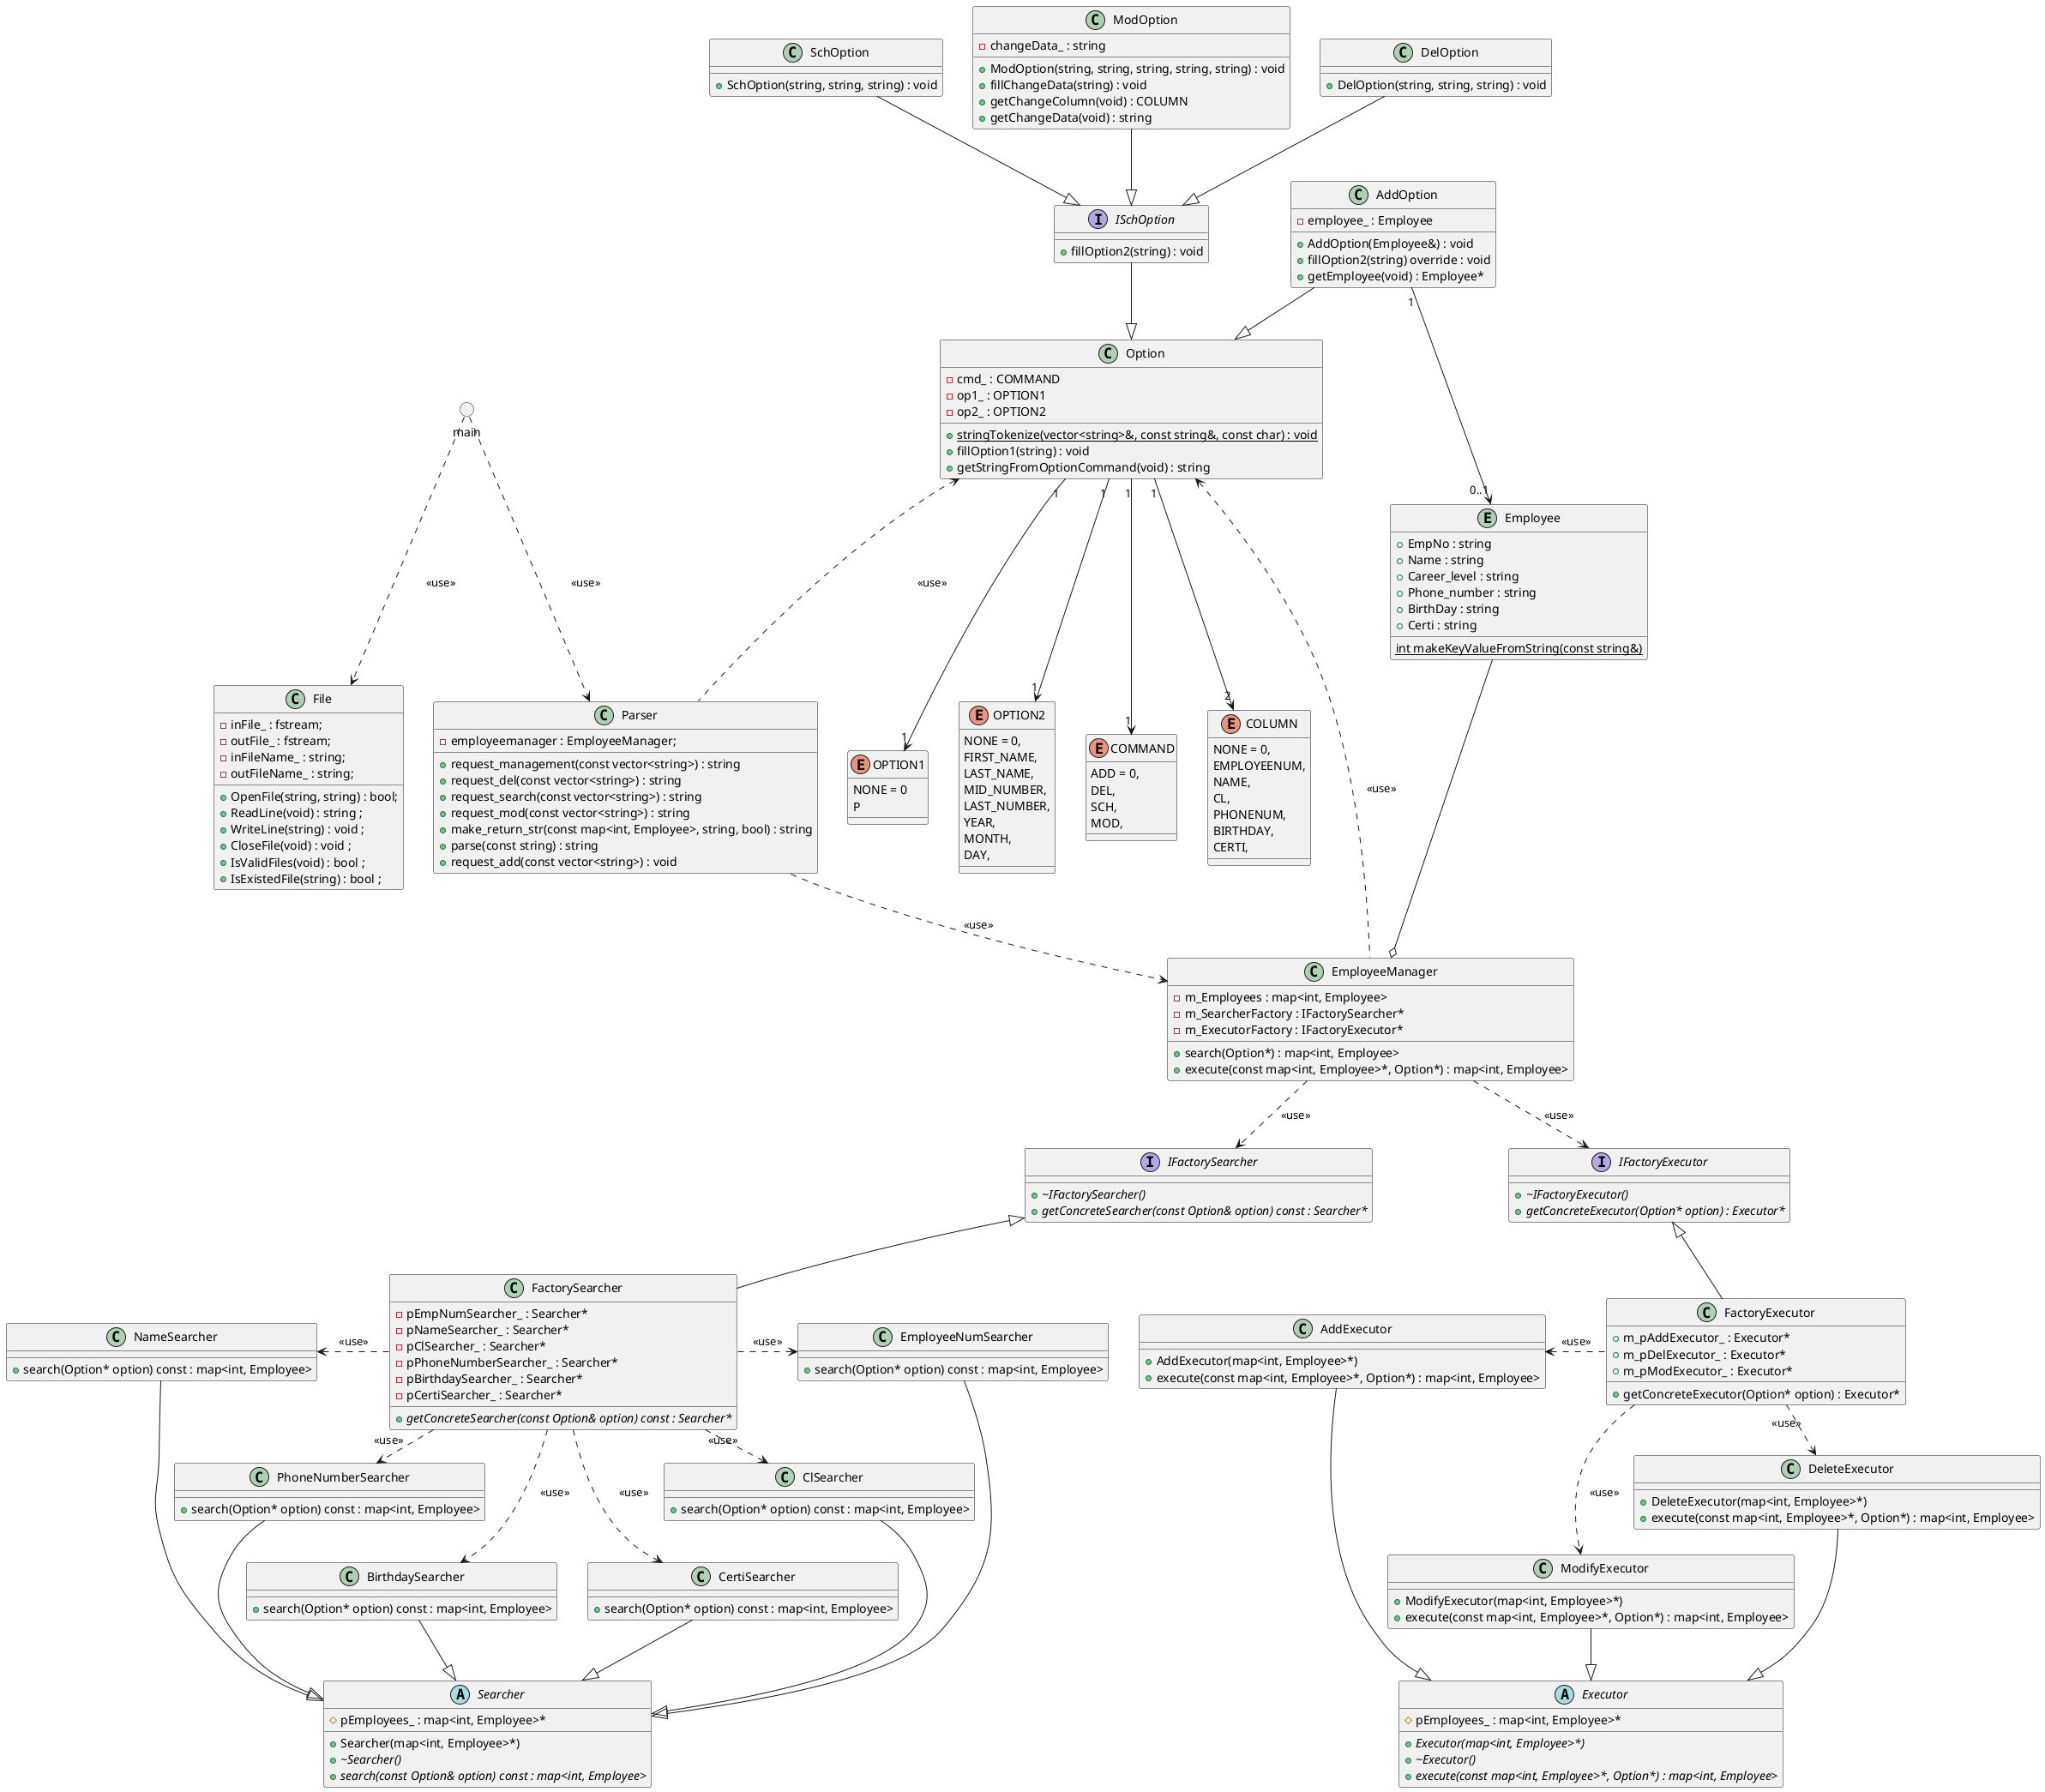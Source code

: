 @startuml
circle main

class File {
-inFile_ : fstream;
-outFile_ : fstream;
-inFileName_ : string;
-outFileName_ : string;
+OpenFile(string, string) : bool;
+ReadLine(void) : string ;
+WriteLine(string) : void ; 
+CloseFile(void) : void ;
+IsValidFiles(void) : bool ;
+IsExistedFile(string) : bool ;
}

class Parser {
-employeemanager : EmployeeManager;
+request_management(const vector<string>) : string
+request_del(const vector<string>) : string
+request_search(const vector<string>) : string
+request_mod(const vector<string>) : string
+make_return_str(const map<int, Employee>, string, bool) : string
+parse(const string) : string
+request_add(const vector<string>) : void
}

class EmployeeManager {
-m_Employees : map<int, Employee>
-m_SearcherFactory : IFactorySearcher*
-m_ExecutorFactory : IFactoryExecutor*
+search(Option*) : map<int, Employee>
+execute(const map<int, Employee>*, Option*) : map<int, Employee>
}

entity Employee {
+EmpNo : string
+Name : string
+Career_level : string
+Phone_number : string
+BirthDay : string
+Certi : string
{static} int makeKeyValueFromString(const string&)
}


enum OPTION1 {
NONE = 0
P
}

enum OPTION2 {
NONE = 0,
FIRST_NAME,
LAST_NAME,
MID_NUMBER,
LAST_NUMBER,
YEAR, 
MONTH, 
DAY,
}

enum COMMAND {
ADD = 0,
DEL,
SCH,
MOD,
}

enum COLUMN {
NONE = 0,
EMPLOYEENUM,
NAME,
CL,
PHONENUM,
BIRTHDAY,
CERTI,
}

class Option {
-cmd_ : COMMAND
-op1_ : OPTION1
-op2_ : OPTION2
+{static}stringTokenize(vector<string>&, const string&, const char) : void
+fillOption1(string) : void
+getStringFromOptionCommand(void) : string
}

class AddOption {
-employee_ : Employee
+AddOption(Employee&) : void
+fillOption2(string) override : void
+getEmployee(void) : Employee*
}

interface ISchOption {
+fillOption2(string) : void
}

class SchOption {
+SchOption(string, string, string) : void
}

class ModOption {
-changeData_ : string
+ModOption(string, string, string, string, string) : void
+fillChangeData(string) : void
+getChangeColumn(void) : COLUMN
+getChangeData(void) : string
}

class DelOption {
+DelOption(string, string, string) : void
}

AddOption --|> Option
ISchOption --|> Option
SchOption --|> ISchOption
ModOption --|> ISchOption
DelOption --|> ISchOption


interface IFactorySearcher {
+{abstract}~IFactorySearcher()
+{abstract}getConcreteSearcher(const Option& option) const : Searcher*
}

class FactorySearcher {
-pEmpNumSearcher_ : Searcher*
-pNameSearcher_ : Searcher*
-pClSearcher_ : Searcher*
-pPhoneNumberSearcher_ : Searcher*
-pBirthdaySearcher_ : Searcher*
-pCertiSearcher_ : Searcher*
+{abstract}getConcreteSearcher(const Option& option) const : Searcher*
}

IFactorySearcher <|-- FactorySearcher

abstract class Searcher {
#pEmployees_ : map<int, Employee>*
+Searcher(map<int, Employee>*)
+{abstract}~Searcher()
+{abstract}search(const Option& option) const : map<int, Employee>
}

class EmployeeNumSearcher {
+search(Option* option) const : map<int, Employee>
}

class NameSearcher {
+search(Option* option) const : map<int, Employee>
}

class ClSearcher {
+search(Option* option) const : map<int, Employee>
}

class PhoneNumberSearcher {
+search(Option* option) const : map<int, Employee>
}

class BirthdaySearcher {
+search(Option* option) const : map<int, Employee>
}

class CertiSearcher {
+search(Option* option) const : map<int, Employee>
}

EmployeeNumSearcher --|> Searcher
NameSearcher --|> Searcher
ClSearcher --|> Searcher
PhoneNumberSearcher --|> Searcher
BirthdaySearcher --|> Searcher
CertiSearcher --|> Searcher

FactorySearcher .left.> EmployeeNumSearcher : <<use>>
FactorySearcher .left.> NameSearcher : <<use>>
FactorySearcher .right.> ClSearcher : <<use>>
FactorySearcher .right.> PhoneNumberSearcher : <<use>>
FactorySearcher .down.> BirthdaySearcher : <<use>>
FactorySearcher .down.> CertiSearcher : <<use>>

interface IFactoryExecutor {
+{abstract}~IFactoryExecutor()
+{abstract}getConcreteExecutor(Option* option) : Executor*
}

class FactoryExecutor {
+m_pAddExecutor_ : Executor*
+m_pDelExecutor_ : Executor*
+m_pModExecutor_ : Executor*
+getConcreteExecutor(Option* option) : Executor*
}

IFactoryExecutor <|-- FactoryExecutor

abstract class Executor {
#pEmployees_ : map<int, Employee>*
+{abstract}Executor(map<int, Employee>*) 
+{abstract}~Executor()
+{abstract}execute(const map<int, Employee>*, Option*) : map<int, Employee>
}

class AddExecutor {
+AddExecutor(map<int, Employee>*)
+execute(const map<int, Employee>*, Option*) : map<int, Employee>
}

class DeleteExecutor {
+DeleteExecutor(map<int, Employee>*)
+execute(const map<int, Employee>*, Option*) : map<int, Employee>
}

class ModifyExecutor {
+ModifyExecutor(map<int, Employee>*)
+execute(const map<int, Employee>*, Option*) : map<int, Employee>
}

AddExecutor --|> Executor
DeleteExecutor --|> Executor
ModifyExecutor --|> Executor

FactoryExecutor .left.> AddExecutor : <<use>>
FactoryExecutor .right.> DeleteExecutor : <<use>>
FactoryExecutor .down.> ModifyExecutor: <<use>>

main ..> File : <<use>>
main ..> Parser : <<use>>

Option "1"-->"1" OPTION1
Option "1"-->"1" OPTION2 
Option "1"-->"1" COMMAND 
AddOption "1"-->"0..1" Employee
Option "1"-->"2" COLUMN

Parser ..> EmployeeManager : <<use>>
Option <.. Parser : <<use>>
Option <.. EmployeeManager : <<use>>
EmployeeManager ..> IFactorySearcher : <<use>>
EmployeeManager ..> IFactoryExecutor : <<use>>
Employee --o EmployeeManager

@enduml